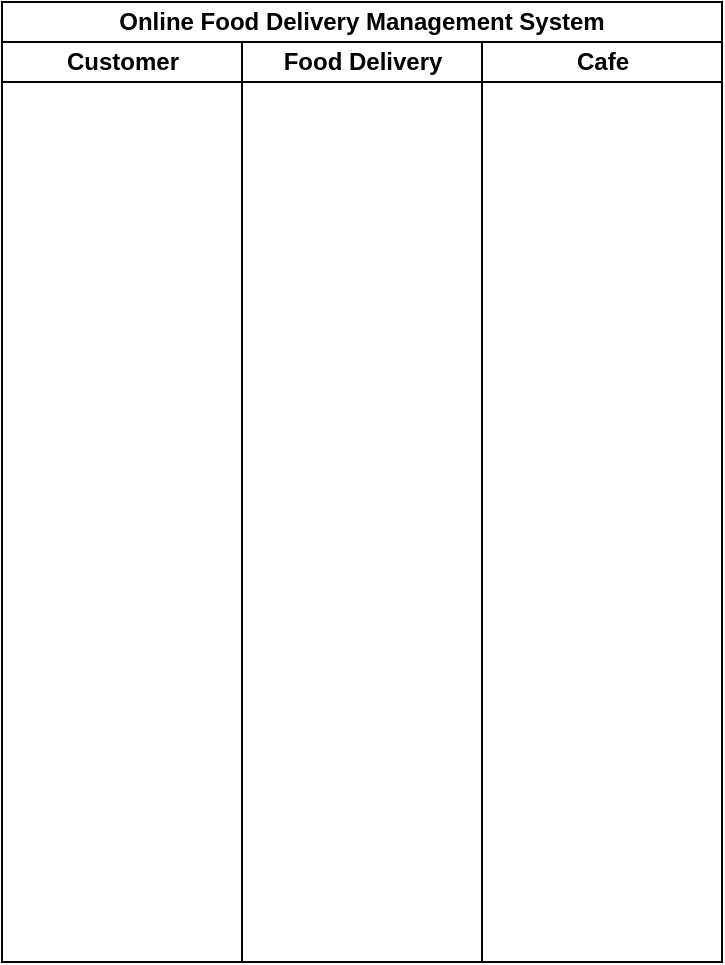<mxfile version="26.0.11">
  <diagram name="Page-1" id="vR_6nSwSQh1pMmyD3Sx2">
    <mxGraphModel dx="936" dy="528" grid="1" gridSize="10" guides="1" tooltips="1" connect="1" arrows="1" fold="1" page="1" pageScale="1" pageWidth="827" pageHeight="1169" math="0" shadow="0">
      <root>
        <mxCell id="0" />
        <mxCell id="1" parent="0" />
        <mxCell id="DOHgnXlRbuJ8W4uqjuyC-1" value="Online Food Delivery Management System" style="swimlane;html=1;childLayout=stackLayout;resizeParent=1;resizeParentMax=0;startSize=20;whiteSpace=wrap;" vertex="1" parent="1">
          <mxGeometry x="230" y="180" width="360" height="480" as="geometry" />
        </mxCell>
        <mxCell id="DOHgnXlRbuJ8W4uqjuyC-2" value="Customer" style="swimlane;html=1;startSize=20;" vertex="1" parent="DOHgnXlRbuJ8W4uqjuyC-1">
          <mxGeometry y="20" width="120" height="460" as="geometry" />
        </mxCell>
        <mxCell id="DOHgnXlRbuJ8W4uqjuyC-3" value="Food Delivery" style="swimlane;html=1;startSize=20;" vertex="1" parent="DOHgnXlRbuJ8W4uqjuyC-1">
          <mxGeometry x="120" y="20" width="120" height="460" as="geometry" />
        </mxCell>
        <mxCell id="DOHgnXlRbuJ8W4uqjuyC-4" value="Cafe" style="swimlane;html=1;startSize=20;" vertex="1" parent="DOHgnXlRbuJ8W4uqjuyC-1">
          <mxGeometry x="240" y="20" width="120" height="460" as="geometry" />
        </mxCell>
      </root>
    </mxGraphModel>
  </diagram>
</mxfile>
